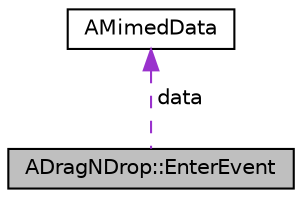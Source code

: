 digraph "ADragNDrop::EnterEvent"
{
 // LATEX_PDF_SIZE
  edge [fontname="Helvetica",fontsize="10",labelfontname="Helvetica",labelfontsize="10"];
  node [fontname="Helvetica",fontsize="10",shape=record];
  Node1 [label="ADragNDrop::EnterEvent",height=0.2,width=0.4,color="black", fillcolor="grey75", style="filled", fontcolor="black",tooltip=" "];
  Node2 -> Node1 [dir="back",color="darkorchid3",fontsize="10",style="dashed",label=" data" ,fontname="Helvetica"];
  Node2 [label="AMimedData",height=0.2,width=0.4,color="black", fillcolor="white", style="filled",URL="$classAMimedData.html",tooltip="Mime-type data associated storage."];
}
